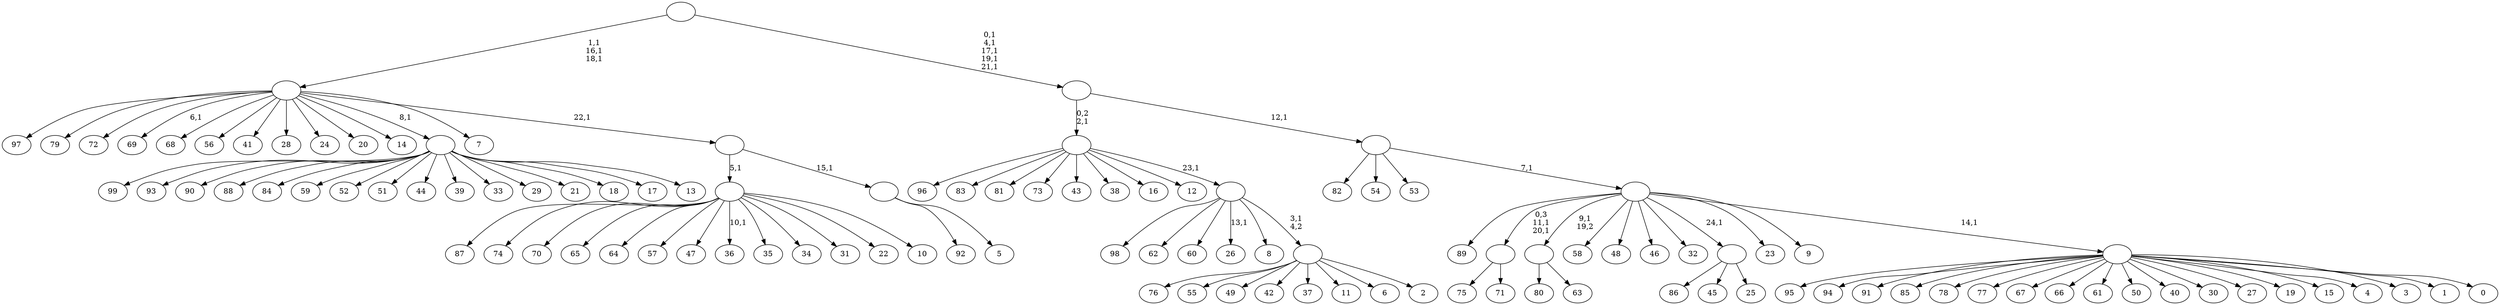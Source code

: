 digraph T {
	125 [label="99"]
	124 [label="98"]
	123 [label="97"]
	122 [label="96"]
	121 [label="95"]
	120 [label="94"]
	119 [label="93"]
	118 [label="92"]
	117 [label="91"]
	116 [label="90"]
	115 [label="89"]
	114 [label="88"]
	113 [label="87"]
	112 [label="86"]
	111 [label="85"]
	110 [label="84"]
	109 [label="83"]
	108 [label="82"]
	107 [label="81"]
	106 [label="80"]
	105 [label="79"]
	104 [label="78"]
	103 [label="77"]
	102 [label="76"]
	101 [label="75"]
	100 [label="74"]
	99 [label="73"]
	98 [label="72"]
	97 [label="71"]
	96 [label=""]
	94 [label="70"]
	93 [label="69"]
	91 [label="68"]
	90 [label="67"]
	89 [label="66"]
	88 [label="65"]
	87 [label="64"]
	86 [label="63"]
	85 [label=""]
	84 [label="62"]
	83 [label="61"]
	82 [label="60"]
	81 [label="59"]
	80 [label="58"]
	79 [label="57"]
	78 [label="56"]
	77 [label="55"]
	76 [label="54"]
	75 [label="53"]
	74 [label="52"]
	73 [label="51"]
	72 [label="50"]
	71 [label="49"]
	70 [label="48"]
	69 [label="47"]
	68 [label="46"]
	67 [label="45"]
	66 [label="44"]
	65 [label="43"]
	64 [label="42"]
	63 [label="41"]
	62 [label="40"]
	61 [label="39"]
	60 [label="38"]
	59 [label="37"]
	58 [label="36"]
	56 [label="35"]
	55 [label="34"]
	54 [label="33"]
	53 [label="32"]
	52 [label="31"]
	51 [label="30"]
	50 [label="29"]
	49 [label="28"]
	48 [label="27"]
	47 [label="26"]
	45 [label="25"]
	44 [label=""]
	43 [label="24"]
	42 [label="23"]
	41 [label="22"]
	40 [label="21"]
	39 [label="20"]
	38 [label="19"]
	37 [label="18"]
	36 [label="17"]
	35 [label="16"]
	34 [label="15"]
	33 [label="14"]
	32 [label="13"]
	31 [label=""]
	30 [label="12"]
	29 [label="11"]
	28 [label="10"]
	27 [label=""]
	26 [label="9"]
	25 [label="8"]
	24 [label="7"]
	23 [label="6"]
	22 [label="5"]
	21 [label=""]
	20 [label=""]
	19 [label=""]
	16 [label="4"]
	15 [label="3"]
	14 [label="2"]
	13 [label=""]
	12 [label=""]
	11 [label=""]
	10 [label="1"]
	9 [label="0"]
	8 [label=""]
	7 [label=""]
	6 [label=""]
	5 [label=""]
	0 [label=""]
	96 -> 101 [label=""]
	96 -> 97 [label=""]
	85 -> 106 [label=""]
	85 -> 86 [label=""]
	44 -> 112 [label=""]
	44 -> 67 [label=""]
	44 -> 45 [label=""]
	31 -> 125 [label=""]
	31 -> 119 [label=""]
	31 -> 116 [label=""]
	31 -> 114 [label=""]
	31 -> 110 [label=""]
	31 -> 81 [label=""]
	31 -> 74 [label=""]
	31 -> 73 [label=""]
	31 -> 66 [label=""]
	31 -> 61 [label=""]
	31 -> 54 [label=""]
	31 -> 50 [label=""]
	31 -> 40 [label=""]
	31 -> 37 [label=""]
	31 -> 36 [label=""]
	31 -> 32 [label=""]
	27 -> 58 [label="10,1"]
	27 -> 113 [label=""]
	27 -> 100 [label=""]
	27 -> 94 [label=""]
	27 -> 88 [label=""]
	27 -> 87 [label=""]
	27 -> 79 [label=""]
	27 -> 69 [label=""]
	27 -> 56 [label=""]
	27 -> 55 [label=""]
	27 -> 52 [label=""]
	27 -> 41 [label=""]
	27 -> 28 [label=""]
	21 -> 118 [label=""]
	21 -> 22 [label=""]
	20 -> 27 [label="5,1"]
	20 -> 21 [label="15,1"]
	19 -> 93 [label="6,1"]
	19 -> 123 [label=""]
	19 -> 105 [label=""]
	19 -> 98 [label=""]
	19 -> 91 [label=""]
	19 -> 78 [label=""]
	19 -> 63 [label=""]
	19 -> 49 [label=""]
	19 -> 43 [label=""]
	19 -> 39 [label=""]
	19 -> 33 [label=""]
	19 -> 31 [label="8,1"]
	19 -> 24 [label=""]
	19 -> 20 [label="22,1"]
	13 -> 102 [label=""]
	13 -> 77 [label=""]
	13 -> 71 [label=""]
	13 -> 64 [label=""]
	13 -> 59 [label=""]
	13 -> 29 [label=""]
	13 -> 23 [label=""]
	13 -> 14 [label=""]
	12 -> 47 [label="13,1"]
	12 -> 124 [label=""]
	12 -> 84 [label=""]
	12 -> 82 [label=""]
	12 -> 25 [label=""]
	12 -> 13 [label="3,1\n4,2"]
	11 -> 122 [label=""]
	11 -> 109 [label=""]
	11 -> 107 [label=""]
	11 -> 99 [label=""]
	11 -> 65 [label=""]
	11 -> 60 [label=""]
	11 -> 35 [label=""]
	11 -> 30 [label=""]
	11 -> 12 [label="23,1"]
	8 -> 121 [label=""]
	8 -> 120 [label=""]
	8 -> 117 [label=""]
	8 -> 111 [label=""]
	8 -> 104 [label=""]
	8 -> 103 [label=""]
	8 -> 90 [label=""]
	8 -> 89 [label=""]
	8 -> 83 [label=""]
	8 -> 72 [label=""]
	8 -> 62 [label=""]
	8 -> 51 [label=""]
	8 -> 48 [label=""]
	8 -> 38 [label=""]
	8 -> 34 [label=""]
	8 -> 16 [label=""]
	8 -> 15 [label=""]
	8 -> 10 [label=""]
	8 -> 9 [label=""]
	7 -> 96 [label="0,3\n11,1\n20,1"]
	7 -> 115 [label=""]
	7 -> 85 [label="9,1\n19,2"]
	7 -> 80 [label=""]
	7 -> 70 [label=""]
	7 -> 68 [label=""]
	7 -> 53 [label=""]
	7 -> 44 [label="24,1"]
	7 -> 42 [label=""]
	7 -> 26 [label=""]
	7 -> 8 [label="14,1"]
	6 -> 108 [label=""]
	6 -> 76 [label=""]
	6 -> 75 [label=""]
	6 -> 7 [label="7,1"]
	5 -> 11 [label="0,2\n2,1"]
	5 -> 6 [label="12,1"]
	0 -> 5 [label="0,1\n4,1\n17,1\n19,1\n21,1"]
	0 -> 19 [label="1,1\n16,1\n18,1"]
}
